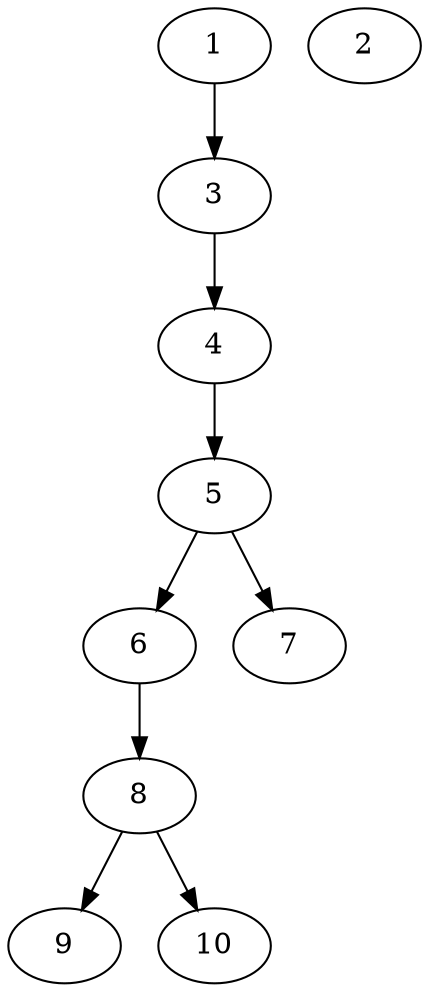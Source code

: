 // DAG (tier=1-easy, mode=compute, n=10, ccr=0.256, fat=0.472, density=0.245, regular=0.734, jump=0.057, mindata=262144, maxdata=2097152)
// DAG automatically generated by daggen at Sun Aug 24 16:33:32 2025
// /home/ermia/Project/Environments/daggen/bin/daggen --dot --ccr 0.256 --fat 0.472 --regular 0.734 --density 0.245 --jump 0.057 --mindata 262144 --maxdata 2097152 -n 10 
digraph G {
  1 [size="16572225798250", alpha="0.11", expect_size="8286112899125"]
  1 -> 3 [size ="710355714048"]
  2 [size="9705178429602030", alpha="0.06", expect_size="4852589214801015"]
  3 [size="421973962376660", alpha="0.15", expect_size="210986981188330"]
  3 -> 4 [size ="6825005023232"]
  4 [size="127131631176797", alpha="0.17", expect_size="63565815588398"]
  4 -> 5 [size ="2224868556800"]
  5 [size="2057143829881946112", alpha="0.17", expect_size="1028571914940973056"]
  5 -> 6 [size ="12939964710912"]
  5 -> 7 [size ="12939964710912"]
  6 [size="7949418977690648576", alpha="0.11", expect_size="3974709488845324288"]
  6 -> 8 [size ="31864974737408"]
  7 [size="1109566501624479744", alpha="0.18", expect_size="554783250812239872"]
  8 [size="3166265464162615296", alpha="0.14", expect_size="1583132732081307648"]
  8 -> 9 [size ="17249964392448"]
  8 -> 10 [size ="17249964392448"]
  9 [size="1356366177982480384", alpha="0.18", expect_size="678183088991240192"]
  10 [size="7900574758469632000", alpha="0.06", expect_size="3950287379234816000"]
}